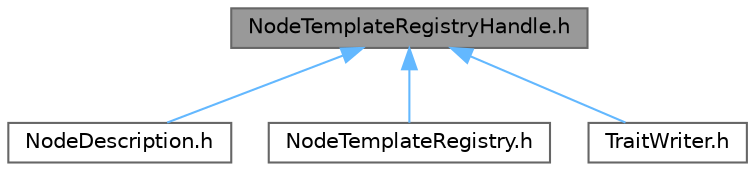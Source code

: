 digraph "NodeTemplateRegistryHandle.h"
{
 // INTERACTIVE_SVG=YES
 // LATEX_PDF_SIZE
  bgcolor="transparent";
  edge [fontname=Helvetica,fontsize=10,labelfontname=Helvetica,labelfontsize=10];
  node [fontname=Helvetica,fontsize=10,shape=box,height=0.2,width=0.4];
  Node1 [id="Node000001",label="NodeTemplateRegistryHandle.h",height=0.2,width=0.4,color="gray40", fillcolor="grey60", style="filled", fontcolor="black",tooltip=" "];
  Node1 -> Node2 [id="edge1_Node000001_Node000002",dir="back",color="steelblue1",style="solid",tooltip=" "];
  Node2 [id="Node000002",label="NodeDescription.h",height=0.2,width=0.4,color="grey40", fillcolor="white", style="filled",URL="$dd/df0/NodeDescription_8h.html",tooltip=" "];
  Node1 -> Node3 [id="edge2_Node000001_Node000003",dir="back",color="steelblue1",style="solid",tooltip=" "];
  Node3 [id="Node000003",label="NodeTemplateRegistry.h",height=0.2,width=0.4,color="grey40", fillcolor="white", style="filled",URL="$d2/d90/NodeTemplateRegistry_8h.html",tooltip=" "];
  Node1 -> Node4 [id="edge3_Node000001_Node000004",dir="back",color="steelblue1",style="solid",tooltip=" "];
  Node4 [id="Node000004",label="TraitWriter.h",height=0.2,width=0.4,color="grey40", fillcolor="white", style="filled",URL="$d4/dec/TraitWriter_8h.html",tooltip=" "];
}
